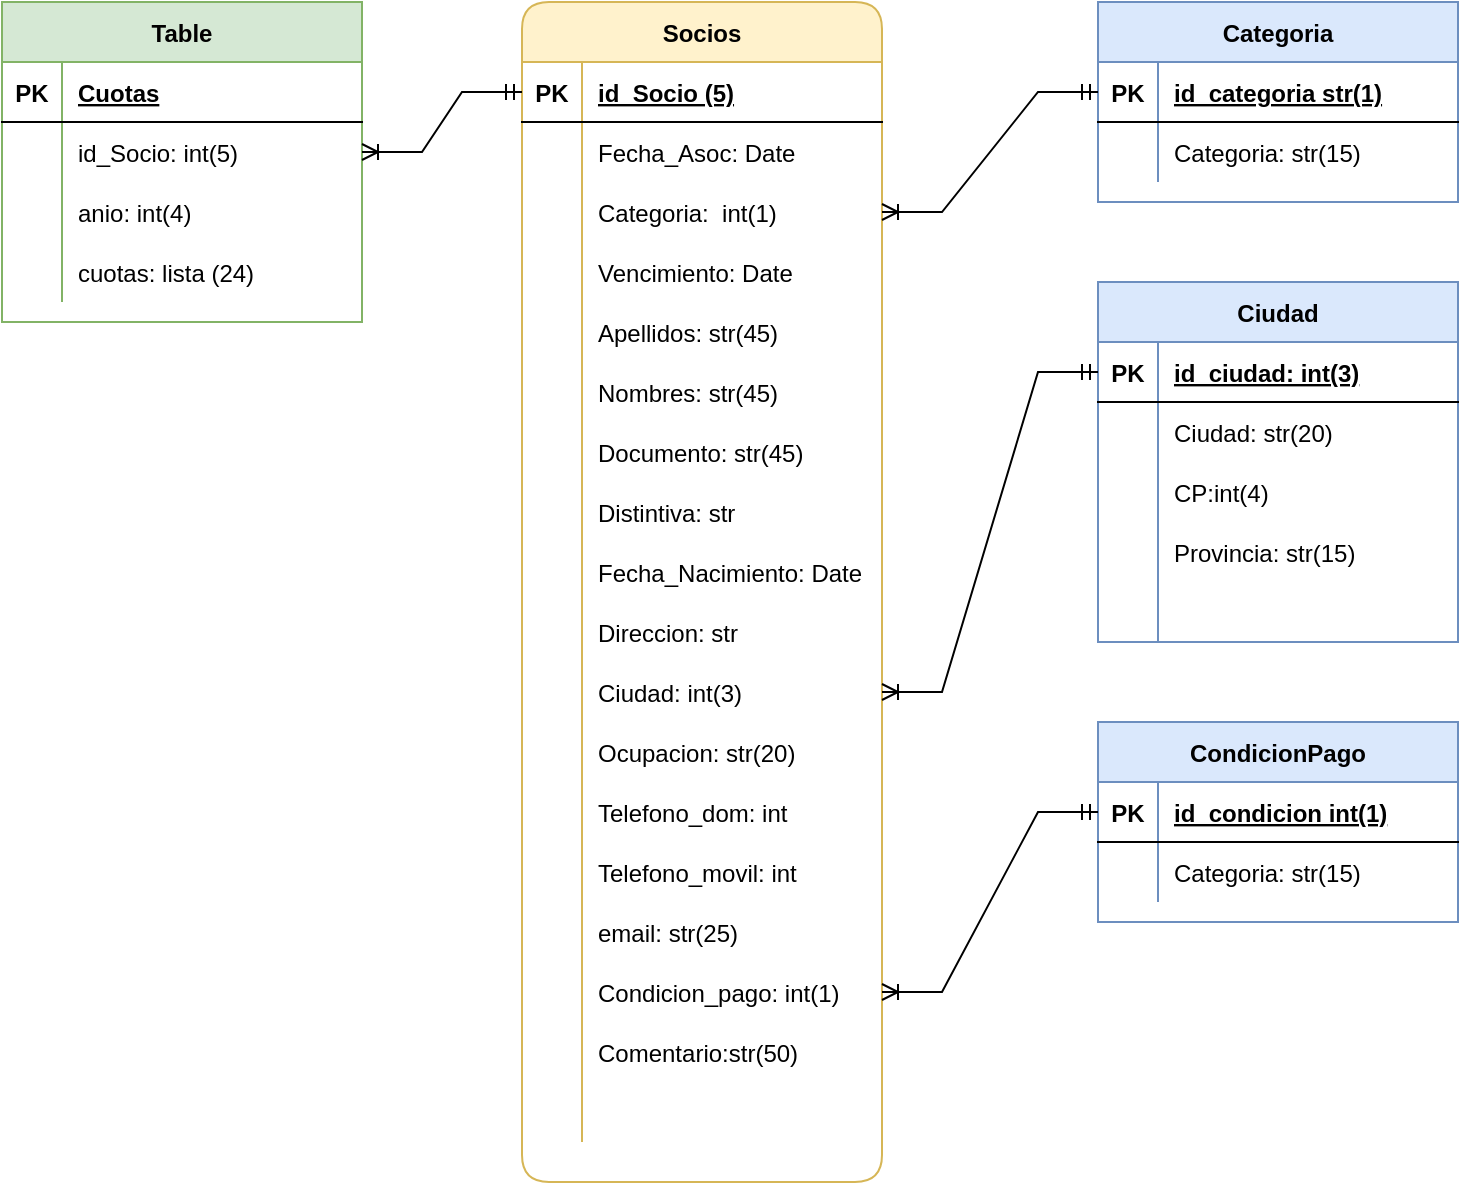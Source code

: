 <mxfile version="20.3.0" type="device"><diagram id="cvFE0juKis3-l1o3P5gB" name="Página-1"><mxGraphModel dx="1038" dy="649" grid="1" gridSize="10" guides="1" tooltips="1" connect="1" arrows="1" fold="1" page="1" pageScale="1" pageWidth="827" pageHeight="1169" math="0" shadow="0"><root><mxCell id="0"/><mxCell id="1" parent="0"/><mxCell id="2zHeT4DgVxXhQzDs1kd--3" value="Socios" style="shape=table;startSize=30;container=1;collapsible=1;childLayout=tableLayout;fixedRows=1;rowLines=0;fontStyle=1;align=center;resizeLast=1;fillColor=#fff2cc;strokeColor=#d6b656;rounded=1;" parent="1" vertex="1"><mxGeometry x="310" y="120" width="180" height="590" as="geometry"/></mxCell><mxCell id="2zHeT4DgVxXhQzDs1kd--4" value="" style="shape=tableRow;horizontal=0;startSize=0;swimlaneHead=0;swimlaneBody=0;fillColor=none;collapsible=0;dropTarget=0;points=[[0,0.5],[1,0.5]];portConstraint=eastwest;top=0;left=0;right=0;bottom=1;" parent="2zHeT4DgVxXhQzDs1kd--3" vertex="1"><mxGeometry y="30" width="180" height="30" as="geometry"/></mxCell><mxCell id="2zHeT4DgVxXhQzDs1kd--5" value="PK" style="shape=partialRectangle;connectable=0;fillColor=none;top=0;left=0;bottom=0;right=0;fontStyle=1;overflow=hidden;" parent="2zHeT4DgVxXhQzDs1kd--4" vertex="1"><mxGeometry width="30" height="30" as="geometry"><mxRectangle width="30" height="30" as="alternateBounds"/></mxGeometry></mxCell><mxCell id="2zHeT4DgVxXhQzDs1kd--6" value="id_Socio (5)" style="shape=partialRectangle;connectable=0;fillColor=none;top=0;left=0;bottom=0;right=0;align=left;spacingLeft=6;fontStyle=5;overflow=hidden;" parent="2zHeT4DgVxXhQzDs1kd--4" vertex="1"><mxGeometry x="30" width="150" height="30" as="geometry"><mxRectangle width="150" height="30" as="alternateBounds"/></mxGeometry></mxCell><mxCell id="2zHeT4DgVxXhQzDs1kd--7" value="" style="shape=tableRow;horizontal=0;startSize=0;swimlaneHead=0;swimlaneBody=0;fillColor=none;collapsible=0;dropTarget=0;points=[[0,0.5],[1,0.5]];portConstraint=eastwest;top=0;left=0;right=0;bottom=0;" parent="2zHeT4DgVxXhQzDs1kd--3" vertex="1"><mxGeometry y="60" width="180" height="30" as="geometry"/></mxCell><mxCell id="2zHeT4DgVxXhQzDs1kd--8" value="" style="shape=partialRectangle;connectable=0;fillColor=none;top=0;left=0;bottom=0;right=0;editable=1;overflow=hidden;" parent="2zHeT4DgVxXhQzDs1kd--7" vertex="1"><mxGeometry width="30" height="30" as="geometry"><mxRectangle width="30" height="30" as="alternateBounds"/></mxGeometry></mxCell><mxCell id="2zHeT4DgVxXhQzDs1kd--9" value="Fecha_Asoc: Date" style="shape=partialRectangle;connectable=0;fillColor=none;top=0;left=0;bottom=0;right=0;align=left;spacingLeft=6;overflow=hidden;" parent="2zHeT4DgVxXhQzDs1kd--7" vertex="1"><mxGeometry x="30" width="150" height="30" as="geometry"><mxRectangle width="150" height="30" as="alternateBounds"/></mxGeometry></mxCell><mxCell id="2zHeT4DgVxXhQzDs1kd--10" value="" style="shape=tableRow;horizontal=0;startSize=0;swimlaneHead=0;swimlaneBody=0;fillColor=none;collapsible=0;dropTarget=0;points=[[0,0.5],[1,0.5]];portConstraint=eastwest;top=0;left=0;right=0;bottom=0;" parent="2zHeT4DgVxXhQzDs1kd--3" vertex="1"><mxGeometry y="90" width="180" height="30" as="geometry"/></mxCell><mxCell id="2zHeT4DgVxXhQzDs1kd--11" value="" style="shape=partialRectangle;connectable=0;fillColor=none;top=0;left=0;bottom=0;right=0;editable=1;overflow=hidden;" parent="2zHeT4DgVxXhQzDs1kd--10" vertex="1"><mxGeometry width="30" height="30" as="geometry"><mxRectangle width="30" height="30" as="alternateBounds"/></mxGeometry></mxCell><mxCell id="2zHeT4DgVxXhQzDs1kd--12" value="Categoria:  int(1)" style="shape=partialRectangle;connectable=0;fillColor=none;top=0;left=0;bottom=0;right=0;align=left;spacingLeft=6;overflow=hidden;" parent="2zHeT4DgVxXhQzDs1kd--10" vertex="1"><mxGeometry x="30" width="150" height="30" as="geometry"><mxRectangle width="150" height="30" as="alternateBounds"/></mxGeometry></mxCell><mxCell id="2zHeT4DgVxXhQzDs1kd--13" value="" style="shape=tableRow;horizontal=0;startSize=0;swimlaneHead=0;swimlaneBody=0;fillColor=none;collapsible=0;dropTarget=0;points=[[0,0.5],[1,0.5]];portConstraint=eastwest;top=0;left=0;right=0;bottom=0;" parent="2zHeT4DgVxXhQzDs1kd--3" vertex="1"><mxGeometry y="120" width="180" height="30" as="geometry"/></mxCell><mxCell id="2zHeT4DgVxXhQzDs1kd--14" value="" style="shape=partialRectangle;connectable=0;fillColor=none;top=0;left=0;bottom=0;right=0;editable=1;overflow=hidden;" parent="2zHeT4DgVxXhQzDs1kd--13" vertex="1"><mxGeometry width="30" height="30" as="geometry"><mxRectangle width="30" height="30" as="alternateBounds"/></mxGeometry></mxCell><mxCell id="2zHeT4DgVxXhQzDs1kd--15" value="Vencimiento: Date" style="shape=partialRectangle;connectable=0;fillColor=none;top=0;left=0;bottom=0;right=0;align=left;spacingLeft=6;overflow=hidden;" parent="2zHeT4DgVxXhQzDs1kd--13" vertex="1"><mxGeometry x="30" width="150" height="30" as="geometry"><mxRectangle width="150" height="30" as="alternateBounds"/></mxGeometry></mxCell><mxCell id="2zHeT4DgVxXhQzDs1kd--16" style="shape=tableRow;horizontal=0;startSize=0;swimlaneHead=0;swimlaneBody=0;fillColor=none;collapsible=0;dropTarget=0;points=[[0,0.5],[1,0.5]];portConstraint=eastwest;top=0;left=0;right=0;bottom=0;" parent="2zHeT4DgVxXhQzDs1kd--3" vertex="1"><mxGeometry y="150" width="180" height="30" as="geometry"/></mxCell><mxCell id="2zHeT4DgVxXhQzDs1kd--17" style="shape=partialRectangle;connectable=0;fillColor=none;top=0;left=0;bottom=0;right=0;editable=1;overflow=hidden;" parent="2zHeT4DgVxXhQzDs1kd--16" vertex="1"><mxGeometry width="30" height="30" as="geometry"><mxRectangle width="30" height="30" as="alternateBounds"/></mxGeometry></mxCell><mxCell id="2zHeT4DgVxXhQzDs1kd--18" value="Apellidos: str(45)" style="shape=partialRectangle;connectable=0;fillColor=none;top=0;left=0;bottom=0;right=0;align=left;spacingLeft=6;overflow=hidden;" parent="2zHeT4DgVxXhQzDs1kd--16" vertex="1"><mxGeometry x="30" width="150" height="30" as="geometry"><mxRectangle width="150" height="30" as="alternateBounds"/></mxGeometry></mxCell><mxCell id="2zHeT4DgVxXhQzDs1kd--19" style="shape=tableRow;horizontal=0;startSize=0;swimlaneHead=0;swimlaneBody=0;fillColor=none;collapsible=0;dropTarget=0;points=[[0,0.5],[1,0.5]];portConstraint=eastwest;top=0;left=0;right=0;bottom=0;" parent="2zHeT4DgVxXhQzDs1kd--3" vertex="1"><mxGeometry y="180" width="180" height="30" as="geometry"/></mxCell><mxCell id="2zHeT4DgVxXhQzDs1kd--20" style="shape=partialRectangle;connectable=0;fillColor=none;top=0;left=0;bottom=0;right=0;editable=1;overflow=hidden;" parent="2zHeT4DgVxXhQzDs1kd--19" vertex="1"><mxGeometry width="30" height="30" as="geometry"><mxRectangle width="30" height="30" as="alternateBounds"/></mxGeometry></mxCell><mxCell id="2zHeT4DgVxXhQzDs1kd--21" value="Nombres: str(45)" style="shape=partialRectangle;connectable=0;fillColor=none;top=0;left=0;bottom=0;right=0;align=left;spacingLeft=6;overflow=hidden;" parent="2zHeT4DgVxXhQzDs1kd--19" vertex="1"><mxGeometry x="30" width="150" height="30" as="geometry"><mxRectangle width="150" height="30" as="alternateBounds"/></mxGeometry></mxCell><mxCell id="2zHeT4DgVxXhQzDs1kd--22" style="shape=tableRow;horizontal=0;startSize=0;swimlaneHead=0;swimlaneBody=0;fillColor=none;collapsible=0;dropTarget=0;points=[[0,0.5],[1,0.5]];portConstraint=eastwest;top=0;left=0;right=0;bottom=0;" parent="2zHeT4DgVxXhQzDs1kd--3" vertex="1"><mxGeometry y="210" width="180" height="30" as="geometry"/></mxCell><mxCell id="2zHeT4DgVxXhQzDs1kd--23" style="shape=partialRectangle;connectable=0;fillColor=none;top=0;left=0;bottom=0;right=0;editable=1;overflow=hidden;" parent="2zHeT4DgVxXhQzDs1kd--22" vertex="1"><mxGeometry width="30" height="30" as="geometry"><mxRectangle width="30" height="30" as="alternateBounds"/></mxGeometry></mxCell><mxCell id="2zHeT4DgVxXhQzDs1kd--24" value="Documento: str(45)" style="shape=partialRectangle;connectable=0;fillColor=none;top=0;left=0;bottom=0;right=0;align=left;spacingLeft=6;overflow=hidden;" parent="2zHeT4DgVxXhQzDs1kd--22" vertex="1"><mxGeometry x="30" width="150" height="30" as="geometry"><mxRectangle width="150" height="30" as="alternateBounds"/></mxGeometry></mxCell><mxCell id="2zHeT4DgVxXhQzDs1kd--25" style="shape=tableRow;horizontal=0;startSize=0;swimlaneHead=0;swimlaneBody=0;fillColor=none;collapsible=0;dropTarget=0;points=[[0,0.5],[1,0.5]];portConstraint=eastwest;top=0;left=0;right=0;bottom=0;" parent="2zHeT4DgVxXhQzDs1kd--3" vertex="1"><mxGeometry y="240" width="180" height="30" as="geometry"/></mxCell><mxCell id="2zHeT4DgVxXhQzDs1kd--26" style="shape=partialRectangle;connectable=0;fillColor=none;top=0;left=0;bottom=0;right=0;editable=1;overflow=hidden;" parent="2zHeT4DgVxXhQzDs1kd--25" vertex="1"><mxGeometry width="30" height="30" as="geometry"><mxRectangle width="30" height="30" as="alternateBounds"/></mxGeometry></mxCell><mxCell id="2zHeT4DgVxXhQzDs1kd--27" value="Distintiva: str" style="shape=partialRectangle;connectable=0;fillColor=none;top=0;left=0;bottom=0;right=0;align=left;spacingLeft=6;overflow=hidden;" parent="2zHeT4DgVxXhQzDs1kd--25" vertex="1"><mxGeometry x="30" width="150" height="30" as="geometry"><mxRectangle width="150" height="30" as="alternateBounds"/></mxGeometry></mxCell><mxCell id="2zHeT4DgVxXhQzDs1kd--28" style="shape=tableRow;horizontal=0;startSize=0;swimlaneHead=0;swimlaneBody=0;fillColor=none;collapsible=0;dropTarget=0;points=[[0,0.5],[1,0.5]];portConstraint=eastwest;top=0;left=0;right=0;bottom=0;" parent="2zHeT4DgVxXhQzDs1kd--3" vertex="1"><mxGeometry y="270" width="180" height="30" as="geometry"/></mxCell><mxCell id="2zHeT4DgVxXhQzDs1kd--29" style="shape=partialRectangle;connectable=0;fillColor=none;top=0;left=0;bottom=0;right=0;editable=1;overflow=hidden;" parent="2zHeT4DgVxXhQzDs1kd--28" vertex="1"><mxGeometry width="30" height="30" as="geometry"><mxRectangle width="30" height="30" as="alternateBounds"/></mxGeometry></mxCell><mxCell id="2zHeT4DgVxXhQzDs1kd--30" value="Fecha_Nacimiento: Date" style="shape=partialRectangle;connectable=0;fillColor=none;top=0;left=0;bottom=0;right=0;align=left;spacingLeft=6;overflow=hidden;" parent="2zHeT4DgVxXhQzDs1kd--28" vertex="1"><mxGeometry x="30" width="150" height="30" as="geometry"><mxRectangle width="150" height="30" as="alternateBounds"/></mxGeometry></mxCell><mxCell id="2zHeT4DgVxXhQzDs1kd--52" style="shape=tableRow;horizontal=0;startSize=0;swimlaneHead=0;swimlaneBody=0;fillColor=none;collapsible=0;dropTarget=0;points=[[0,0.5],[1,0.5]];portConstraint=eastwest;top=0;left=0;right=0;bottom=0;" parent="2zHeT4DgVxXhQzDs1kd--3" vertex="1"><mxGeometry y="300" width="180" height="30" as="geometry"/></mxCell><mxCell id="2zHeT4DgVxXhQzDs1kd--53" style="shape=partialRectangle;connectable=0;fillColor=none;top=0;left=0;bottom=0;right=0;editable=1;overflow=hidden;" parent="2zHeT4DgVxXhQzDs1kd--52" vertex="1"><mxGeometry width="30" height="30" as="geometry"><mxRectangle width="30" height="30" as="alternateBounds"/></mxGeometry></mxCell><mxCell id="2zHeT4DgVxXhQzDs1kd--54" value="Direccion: str" style="shape=partialRectangle;connectable=0;fillColor=none;top=0;left=0;bottom=0;right=0;align=left;spacingLeft=6;overflow=hidden;" parent="2zHeT4DgVxXhQzDs1kd--52" vertex="1"><mxGeometry x="30" width="150" height="30" as="geometry"><mxRectangle width="150" height="30" as="alternateBounds"/></mxGeometry></mxCell><mxCell id="2zHeT4DgVxXhQzDs1kd--49" style="shape=tableRow;horizontal=0;startSize=0;swimlaneHead=0;swimlaneBody=0;fillColor=none;collapsible=0;dropTarget=0;points=[[0,0.5],[1,0.5]];portConstraint=eastwest;top=0;left=0;right=0;bottom=0;" parent="2zHeT4DgVxXhQzDs1kd--3" vertex="1"><mxGeometry y="330" width="180" height="30" as="geometry"/></mxCell><mxCell id="2zHeT4DgVxXhQzDs1kd--50" style="shape=partialRectangle;connectable=0;fillColor=none;top=0;left=0;bottom=0;right=0;editable=1;overflow=hidden;" parent="2zHeT4DgVxXhQzDs1kd--49" vertex="1"><mxGeometry width="30" height="30" as="geometry"><mxRectangle width="30" height="30" as="alternateBounds"/></mxGeometry></mxCell><mxCell id="2zHeT4DgVxXhQzDs1kd--51" value="Ciudad: int(3)" style="shape=partialRectangle;connectable=0;fillColor=none;top=0;left=0;bottom=0;right=0;align=left;spacingLeft=6;overflow=hidden;" parent="2zHeT4DgVxXhQzDs1kd--49" vertex="1"><mxGeometry x="30" width="150" height="30" as="geometry"><mxRectangle width="150" height="30" as="alternateBounds"/></mxGeometry></mxCell><mxCell id="2zHeT4DgVxXhQzDs1kd--40" style="shape=tableRow;horizontal=0;startSize=0;swimlaneHead=0;swimlaneBody=0;fillColor=none;collapsible=0;dropTarget=0;points=[[0,0.5],[1,0.5]];portConstraint=eastwest;top=0;left=0;right=0;bottom=0;" parent="2zHeT4DgVxXhQzDs1kd--3" vertex="1"><mxGeometry y="360" width="180" height="30" as="geometry"/></mxCell><mxCell id="2zHeT4DgVxXhQzDs1kd--41" style="shape=partialRectangle;connectable=0;fillColor=none;top=0;left=0;bottom=0;right=0;editable=1;overflow=hidden;" parent="2zHeT4DgVxXhQzDs1kd--40" vertex="1"><mxGeometry width="30" height="30" as="geometry"><mxRectangle width="30" height="30" as="alternateBounds"/></mxGeometry></mxCell><mxCell id="2zHeT4DgVxXhQzDs1kd--42" value="Ocupacion: str(20)" style="shape=partialRectangle;connectable=0;fillColor=none;top=0;left=0;bottom=0;right=0;align=left;spacingLeft=6;overflow=hidden;" parent="2zHeT4DgVxXhQzDs1kd--40" vertex="1"><mxGeometry x="30" width="150" height="30" as="geometry"><mxRectangle width="150" height="30" as="alternateBounds"/></mxGeometry></mxCell><mxCell id="2zHeT4DgVxXhQzDs1kd--37" style="shape=tableRow;horizontal=0;startSize=0;swimlaneHead=0;swimlaneBody=0;fillColor=none;collapsible=0;dropTarget=0;points=[[0,0.5],[1,0.5]];portConstraint=eastwest;top=0;left=0;right=0;bottom=0;" parent="2zHeT4DgVxXhQzDs1kd--3" vertex="1"><mxGeometry y="390" width="180" height="30" as="geometry"/></mxCell><mxCell id="2zHeT4DgVxXhQzDs1kd--38" style="shape=partialRectangle;connectable=0;fillColor=none;top=0;left=0;bottom=0;right=0;editable=1;overflow=hidden;" parent="2zHeT4DgVxXhQzDs1kd--37" vertex="1"><mxGeometry width="30" height="30" as="geometry"><mxRectangle width="30" height="30" as="alternateBounds"/></mxGeometry></mxCell><mxCell id="2zHeT4DgVxXhQzDs1kd--39" value="Telefono_dom: int" style="shape=partialRectangle;connectable=0;fillColor=none;top=0;left=0;bottom=0;right=0;align=left;spacingLeft=6;overflow=hidden;" parent="2zHeT4DgVxXhQzDs1kd--37" vertex="1"><mxGeometry x="30" width="150" height="30" as="geometry"><mxRectangle width="150" height="30" as="alternateBounds"/></mxGeometry></mxCell><mxCell id="2zHeT4DgVxXhQzDs1kd--55" style="shape=tableRow;horizontal=0;startSize=0;swimlaneHead=0;swimlaneBody=0;fillColor=none;collapsible=0;dropTarget=0;points=[[0,0.5],[1,0.5]];portConstraint=eastwest;top=0;left=0;right=0;bottom=0;" parent="2zHeT4DgVxXhQzDs1kd--3" vertex="1"><mxGeometry y="420" width="180" height="30" as="geometry"/></mxCell><mxCell id="2zHeT4DgVxXhQzDs1kd--56" style="shape=partialRectangle;connectable=0;fillColor=none;top=0;left=0;bottom=0;right=0;editable=1;overflow=hidden;" parent="2zHeT4DgVxXhQzDs1kd--55" vertex="1"><mxGeometry width="30" height="30" as="geometry"><mxRectangle width="30" height="30" as="alternateBounds"/></mxGeometry></mxCell><mxCell id="2zHeT4DgVxXhQzDs1kd--57" value="Telefono_movil: int" style="shape=partialRectangle;connectable=0;fillColor=none;top=0;left=0;bottom=0;right=0;align=left;spacingLeft=6;overflow=hidden;" parent="2zHeT4DgVxXhQzDs1kd--55" vertex="1"><mxGeometry x="30" width="150" height="30" as="geometry"><mxRectangle width="150" height="30" as="alternateBounds"/></mxGeometry></mxCell><mxCell id="2zHeT4DgVxXhQzDs1kd--58" style="shape=tableRow;horizontal=0;startSize=0;swimlaneHead=0;swimlaneBody=0;fillColor=none;collapsible=0;dropTarget=0;points=[[0,0.5],[1,0.5]];portConstraint=eastwest;top=0;left=0;right=0;bottom=0;" parent="2zHeT4DgVxXhQzDs1kd--3" vertex="1"><mxGeometry y="450" width="180" height="30" as="geometry"/></mxCell><mxCell id="2zHeT4DgVxXhQzDs1kd--59" style="shape=partialRectangle;connectable=0;fillColor=none;top=0;left=0;bottom=0;right=0;editable=1;overflow=hidden;" parent="2zHeT4DgVxXhQzDs1kd--58" vertex="1"><mxGeometry width="30" height="30" as="geometry"><mxRectangle width="30" height="30" as="alternateBounds"/></mxGeometry></mxCell><mxCell id="2zHeT4DgVxXhQzDs1kd--60" value="email: str(25)" style="shape=partialRectangle;connectable=0;fillColor=none;top=0;left=0;bottom=0;right=0;align=left;spacingLeft=6;overflow=hidden;" parent="2zHeT4DgVxXhQzDs1kd--58" vertex="1"><mxGeometry x="30" width="150" height="30" as="geometry"><mxRectangle width="150" height="30" as="alternateBounds"/></mxGeometry></mxCell><mxCell id="2zHeT4DgVxXhQzDs1kd--61" style="shape=tableRow;horizontal=0;startSize=0;swimlaneHead=0;swimlaneBody=0;fillColor=none;collapsible=0;dropTarget=0;points=[[0,0.5],[1,0.5]];portConstraint=eastwest;top=0;left=0;right=0;bottom=0;" parent="2zHeT4DgVxXhQzDs1kd--3" vertex="1"><mxGeometry y="480" width="180" height="30" as="geometry"/></mxCell><mxCell id="2zHeT4DgVxXhQzDs1kd--62" style="shape=partialRectangle;connectable=0;fillColor=none;top=0;left=0;bottom=0;right=0;editable=1;overflow=hidden;" parent="2zHeT4DgVxXhQzDs1kd--61" vertex="1"><mxGeometry width="30" height="30" as="geometry"><mxRectangle width="30" height="30" as="alternateBounds"/></mxGeometry></mxCell><mxCell id="2zHeT4DgVxXhQzDs1kd--63" value="Condicion_pago: int(1)" style="shape=partialRectangle;connectable=0;fillColor=none;top=0;left=0;bottom=0;right=0;align=left;spacingLeft=6;overflow=hidden;" parent="2zHeT4DgVxXhQzDs1kd--61" vertex="1"><mxGeometry x="30" width="150" height="30" as="geometry"><mxRectangle width="150" height="30" as="alternateBounds"/></mxGeometry></mxCell><mxCell id="2zHeT4DgVxXhQzDs1kd--64" style="shape=tableRow;horizontal=0;startSize=0;swimlaneHead=0;swimlaneBody=0;fillColor=none;collapsible=0;dropTarget=0;points=[[0,0.5],[1,0.5]];portConstraint=eastwest;top=0;left=0;right=0;bottom=0;" parent="2zHeT4DgVxXhQzDs1kd--3" vertex="1"><mxGeometry y="510" width="180" height="30" as="geometry"/></mxCell><mxCell id="2zHeT4DgVxXhQzDs1kd--65" style="shape=partialRectangle;connectable=0;fillColor=none;top=0;left=0;bottom=0;right=0;editable=1;overflow=hidden;" parent="2zHeT4DgVxXhQzDs1kd--64" vertex="1"><mxGeometry width="30" height="30" as="geometry"><mxRectangle width="30" height="30" as="alternateBounds"/></mxGeometry></mxCell><mxCell id="2zHeT4DgVxXhQzDs1kd--66" value="Comentario:str(50)" style="shape=partialRectangle;connectable=0;fillColor=none;top=0;left=0;bottom=0;right=0;align=left;spacingLeft=6;overflow=hidden;" parent="2zHeT4DgVxXhQzDs1kd--64" vertex="1"><mxGeometry x="30" width="150" height="30" as="geometry"><mxRectangle width="150" height="30" as="alternateBounds"/></mxGeometry></mxCell><mxCell id="2zHeT4DgVxXhQzDs1kd--67" style="shape=tableRow;horizontal=0;startSize=0;swimlaneHead=0;swimlaneBody=0;fillColor=none;collapsible=0;dropTarget=0;points=[[0,0.5],[1,0.5]];portConstraint=eastwest;top=0;left=0;right=0;bottom=0;" parent="2zHeT4DgVxXhQzDs1kd--3" vertex="1"><mxGeometry y="540" width="180" height="30" as="geometry"/></mxCell><mxCell id="2zHeT4DgVxXhQzDs1kd--68" style="shape=partialRectangle;connectable=0;fillColor=none;top=0;left=0;bottom=0;right=0;editable=1;overflow=hidden;" parent="2zHeT4DgVxXhQzDs1kd--67" vertex="1"><mxGeometry width="30" height="30" as="geometry"><mxRectangle width="30" height="30" as="alternateBounds"/></mxGeometry></mxCell><mxCell id="2zHeT4DgVxXhQzDs1kd--69" style="shape=partialRectangle;connectable=0;fillColor=none;top=0;left=0;bottom=0;right=0;align=left;spacingLeft=6;overflow=hidden;" parent="2zHeT4DgVxXhQzDs1kd--67" vertex="1"><mxGeometry x="30" width="150" height="30" as="geometry"><mxRectangle width="150" height="30" as="alternateBounds"/></mxGeometry></mxCell><mxCell id="2zHeT4DgVxXhQzDs1kd--70" value="Categoria" style="shape=table;startSize=30;container=1;collapsible=1;childLayout=tableLayout;fixedRows=1;rowLines=0;fontStyle=1;align=center;resizeLast=1;fillColor=#dae8fc;strokeColor=#6c8ebf;" parent="1" vertex="1"><mxGeometry x="598" y="120" width="180" height="100" as="geometry"/></mxCell><mxCell id="2zHeT4DgVxXhQzDs1kd--71" value="" style="shape=tableRow;horizontal=0;startSize=0;swimlaneHead=0;swimlaneBody=0;fillColor=none;collapsible=0;dropTarget=0;points=[[0,0.5],[1,0.5]];portConstraint=eastwest;top=0;left=0;right=0;bottom=1;" parent="2zHeT4DgVxXhQzDs1kd--70" vertex="1"><mxGeometry y="30" width="180" height="30" as="geometry"/></mxCell><mxCell id="2zHeT4DgVxXhQzDs1kd--72" value="PK" style="shape=partialRectangle;connectable=0;fillColor=none;top=0;left=0;bottom=0;right=0;fontStyle=1;overflow=hidden;" parent="2zHeT4DgVxXhQzDs1kd--71" vertex="1"><mxGeometry width="30" height="30" as="geometry"><mxRectangle width="30" height="30" as="alternateBounds"/></mxGeometry></mxCell><mxCell id="2zHeT4DgVxXhQzDs1kd--73" value="id_categoria str(1)" style="shape=partialRectangle;connectable=0;fillColor=none;top=0;left=0;bottom=0;right=0;align=left;spacingLeft=6;fontStyle=5;overflow=hidden;" parent="2zHeT4DgVxXhQzDs1kd--71" vertex="1"><mxGeometry x="30" width="150" height="30" as="geometry"><mxRectangle width="150" height="30" as="alternateBounds"/></mxGeometry></mxCell><mxCell id="2zHeT4DgVxXhQzDs1kd--74" value="" style="shape=tableRow;horizontal=0;startSize=0;swimlaneHead=0;swimlaneBody=0;fillColor=none;collapsible=0;dropTarget=0;points=[[0,0.5],[1,0.5]];portConstraint=eastwest;top=0;left=0;right=0;bottom=0;" parent="2zHeT4DgVxXhQzDs1kd--70" vertex="1"><mxGeometry y="60" width="180" height="30" as="geometry"/></mxCell><mxCell id="2zHeT4DgVxXhQzDs1kd--75" value="" style="shape=partialRectangle;connectable=0;fillColor=none;top=0;left=0;bottom=0;right=0;editable=1;overflow=hidden;" parent="2zHeT4DgVxXhQzDs1kd--74" vertex="1"><mxGeometry width="30" height="30" as="geometry"><mxRectangle width="30" height="30" as="alternateBounds"/></mxGeometry></mxCell><mxCell id="2zHeT4DgVxXhQzDs1kd--76" value="Categoria: str(15)" style="shape=partialRectangle;connectable=0;fillColor=none;top=0;left=0;bottom=0;right=0;align=left;spacingLeft=6;overflow=hidden;" parent="2zHeT4DgVxXhQzDs1kd--74" vertex="1"><mxGeometry x="30" width="150" height="30" as="geometry"><mxRectangle width="150" height="30" as="alternateBounds"/></mxGeometry></mxCell><mxCell id="2zHeT4DgVxXhQzDs1kd--83" value="CondicionPago" style="shape=table;startSize=30;container=1;collapsible=1;childLayout=tableLayout;fixedRows=1;rowLines=0;fontStyle=1;align=center;resizeLast=1;fillColor=#dae8fc;strokeColor=#6c8ebf;" parent="1" vertex="1"><mxGeometry x="598" y="480" width="180" height="100" as="geometry"/></mxCell><mxCell id="2zHeT4DgVxXhQzDs1kd--84" value="" style="shape=tableRow;horizontal=0;startSize=0;swimlaneHead=0;swimlaneBody=0;fillColor=none;collapsible=0;dropTarget=0;points=[[0,0.5],[1,0.5]];portConstraint=eastwest;top=0;left=0;right=0;bottom=1;" parent="2zHeT4DgVxXhQzDs1kd--83" vertex="1"><mxGeometry y="30" width="180" height="30" as="geometry"/></mxCell><mxCell id="2zHeT4DgVxXhQzDs1kd--85" value="PK" style="shape=partialRectangle;connectable=0;fillColor=none;top=0;left=0;bottom=0;right=0;fontStyle=1;overflow=hidden;" parent="2zHeT4DgVxXhQzDs1kd--84" vertex="1"><mxGeometry width="30" height="30" as="geometry"><mxRectangle width="30" height="30" as="alternateBounds"/></mxGeometry></mxCell><mxCell id="2zHeT4DgVxXhQzDs1kd--86" value="id_condicion int(1)" style="shape=partialRectangle;connectable=0;fillColor=none;top=0;left=0;bottom=0;right=0;align=left;spacingLeft=6;fontStyle=5;overflow=hidden;" parent="2zHeT4DgVxXhQzDs1kd--84" vertex="1"><mxGeometry x="30" width="150" height="30" as="geometry"><mxRectangle width="150" height="30" as="alternateBounds"/></mxGeometry></mxCell><mxCell id="2zHeT4DgVxXhQzDs1kd--87" value="" style="shape=tableRow;horizontal=0;startSize=0;swimlaneHead=0;swimlaneBody=0;fillColor=none;collapsible=0;dropTarget=0;points=[[0,0.5],[1,0.5]];portConstraint=eastwest;top=0;left=0;right=0;bottom=0;" parent="2zHeT4DgVxXhQzDs1kd--83" vertex="1"><mxGeometry y="60" width="180" height="30" as="geometry"/></mxCell><mxCell id="2zHeT4DgVxXhQzDs1kd--88" value="" style="shape=partialRectangle;connectable=0;fillColor=none;top=0;left=0;bottom=0;right=0;editable=1;overflow=hidden;" parent="2zHeT4DgVxXhQzDs1kd--87" vertex="1"><mxGeometry width="30" height="30" as="geometry"><mxRectangle width="30" height="30" as="alternateBounds"/></mxGeometry></mxCell><mxCell id="2zHeT4DgVxXhQzDs1kd--89" value="Categoria: str(15)" style="shape=partialRectangle;connectable=0;fillColor=none;top=0;left=0;bottom=0;right=0;align=left;spacingLeft=6;overflow=hidden;" parent="2zHeT4DgVxXhQzDs1kd--87" vertex="1"><mxGeometry x="30" width="150" height="30" as="geometry"><mxRectangle width="150" height="30" as="alternateBounds"/></mxGeometry></mxCell><mxCell id="2zHeT4DgVxXhQzDs1kd--90" value="Ciudad" style="shape=table;startSize=30;container=1;collapsible=1;childLayout=tableLayout;fixedRows=1;rowLines=0;fontStyle=1;align=center;resizeLast=1;fillColor=#dae8fc;strokeColor=#6c8ebf;" parent="1" vertex="1"><mxGeometry x="598" y="260" width="180" height="180" as="geometry"/></mxCell><mxCell id="2zHeT4DgVxXhQzDs1kd--91" value="" style="shape=tableRow;horizontal=0;startSize=0;swimlaneHead=0;swimlaneBody=0;fillColor=none;collapsible=0;dropTarget=0;points=[[0,0.5],[1,0.5]];portConstraint=eastwest;top=0;left=0;right=0;bottom=1;" parent="2zHeT4DgVxXhQzDs1kd--90" vertex="1"><mxGeometry y="30" width="180" height="30" as="geometry"/></mxCell><mxCell id="2zHeT4DgVxXhQzDs1kd--92" value="PK" style="shape=partialRectangle;connectable=0;fillColor=none;top=0;left=0;bottom=0;right=0;fontStyle=1;overflow=hidden;" parent="2zHeT4DgVxXhQzDs1kd--91" vertex="1"><mxGeometry width="30" height="30" as="geometry"><mxRectangle width="30" height="30" as="alternateBounds"/></mxGeometry></mxCell><mxCell id="2zHeT4DgVxXhQzDs1kd--93" value="id_ciudad: int(3)" style="shape=partialRectangle;connectable=0;fillColor=none;top=0;left=0;bottom=0;right=0;align=left;spacingLeft=6;fontStyle=5;overflow=hidden;" parent="2zHeT4DgVxXhQzDs1kd--91" vertex="1"><mxGeometry x="30" width="150" height="30" as="geometry"><mxRectangle width="150" height="30" as="alternateBounds"/></mxGeometry></mxCell><mxCell id="2zHeT4DgVxXhQzDs1kd--94" value="" style="shape=tableRow;horizontal=0;startSize=0;swimlaneHead=0;swimlaneBody=0;fillColor=none;collapsible=0;dropTarget=0;points=[[0,0.5],[1,0.5]];portConstraint=eastwest;top=0;left=0;right=0;bottom=0;" parent="2zHeT4DgVxXhQzDs1kd--90" vertex="1"><mxGeometry y="60" width="180" height="30" as="geometry"/></mxCell><mxCell id="2zHeT4DgVxXhQzDs1kd--95" value="" style="shape=partialRectangle;connectable=0;fillColor=none;top=0;left=0;bottom=0;right=0;editable=1;overflow=hidden;" parent="2zHeT4DgVxXhQzDs1kd--94" vertex="1"><mxGeometry width="30" height="30" as="geometry"><mxRectangle width="30" height="30" as="alternateBounds"/></mxGeometry></mxCell><mxCell id="2zHeT4DgVxXhQzDs1kd--96" value="Ciudad: str(20)" style="shape=partialRectangle;connectable=0;fillColor=none;top=0;left=0;bottom=0;right=0;align=left;spacingLeft=6;overflow=hidden;" parent="2zHeT4DgVxXhQzDs1kd--94" vertex="1"><mxGeometry x="30" width="150" height="30" as="geometry"><mxRectangle width="150" height="30" as="alternateBounds"/></mxGeometry></mxCell><mxCell id="2zHeT4DgVxXhQzDs1kd--104" style="shape=tableRow;horizontal=0;startSize=0;swimlaneHead=0;swimlaneBody=0;fillColor=none;collapsible=0;dropTarget=0;points=[[0,0.5],[1,0.5]];portConstraint=eastwest;top=0;left=0;right=0;bottom=0;" parent="2zHeT4DgVxXhQzDs1kd--90" vertex="1"><mxGeometry y="90" width="180" height="30" as="geometry"/></mxCell><mxCell id="2zHeT4DgVxXhQzDs1kd--105" style="shape=partialRectangle;connectable=0;fillColor=none;top=0;left=0;bottom=0;right=0;editable=1;overflow=hidden;" parent="2zHeT4DgVxXhQzDs1kd--104" vertex="1"><mxGeometry width="30" height="30" as="geometry"><mxRectangle width="30" height="30" as="alternateBounds"/></mxGeometry></mxCell><mxCell id="2zHeT4DgVxXhQzDs1kd--106" value="CP:int(4)" style="shape=partialRectangle;connectable=0;fillColor=none;top=0;left=0;bottom=0;right=0;align=left;spacingLeft=6;overflow=hidden;" parent="2zHeT4DgVxXhQzDs1kd--104" vertex="1"><mxGeometry x="30" width="150" height="30" as="geometry"><mxRectangle width="150" height="30" as="alternateBounds"/></mxGeometry></mxCell><mxCell id="2zHeT4DgVxXhQzDs1kd--101" style="shape=tableRow;horizontal=0;startSize=0;swimlaneHead=0;swimlaneBody=0;fillColor=none;collapsible=0;dropTarget=0;points=[[0,0.5],[1,0.5]];portConstraint=eastwest;top=0;left=0;right=0;bottom=0;" parent="2zHeT4DgVxXhQzDs1kd--90" vertex="1"><mxGeometry y="120" width="180" height="30" as="geometry"/></mxCell><mxCell id="2zHeT4DgVxXhQzDs1kd--102" style="shape=partialRectangle;connectable=0;fillColor=none;top=0;left=0;bottom=0;right=0;editable=1;overflow=hidden;" parent="2zHeT4DgVxXhQzDs1kd--101" vertex="1"><mxGeometry width="30" height="30" as="geometry"><mxRectangle width="30" height="30" as="alternateBounds"/></mxGeometry></mxCell><mxCell id="2zHeT4DgVxXhQzDs1kd--103" value="Provincia: str(15)" style="shape=partialRectangle;connectable=0;fillColor=none;top=0;left=0;bottom=0;right=0;align=left;spacingLeft=6;overflow=hidden;" parent="2zHeT4DgVxXhQzDs1kd--101" vertex="1"><mxGeometry x="30" width="150" height="30" as="geometry"><mxRectangle width="150" height="30" as="alternateBounds"/></mxGeometry></mxCell><mxCell id="2zHeT4DgVxXhQzDs1kd--98" style="shape=tableRow;horizontal=0;startSize=0;swimlaneHead=0;swimlaneBody=0;fillColor=none;collapsible=0;dropTarget=0;points=[[0,0.5],[1,0.5]];portConstraint=eastwest;top=0;left=0;right=0;bottom=0;" parent="2zHeT4DgVxXhQzDs1kd--90" vertex="1"><mxGeometry y="150" width="180" height="30" as="geometry"/></mxCell><mxCell id="2zHeT4DgVxXhQzDs1kd--99" style="shape=partialRectangle;connectable=0;fillColor=none;top=0;left=0;bottom=0;right=0;editable=1;overflow=hidden;" parent="2zHeT4DgVxXhQzDs1kd--98" vertex="1"><mxGeometry width="30" height="30" as="geometry"><mxRectangle width="30" height="30" as="alternateBounds"/></mxGeometry></mxCell><mxCell id="2zHeT4DgVxXhQzDs1kd--100" style="shape=partialRectangle;connectable=0;fillColor=none;top=0;left=0;bottom=0;right=0;align=left;spacingLeft=6;overflow=hidden;" parent="2zHeT4DgVxXhQzDs1kd--98" vertex="1"><mxGeometry x="30" width="150" height="30" as="geometry"><mxRectangle width="150" height="30" as="alternateBounds"/></mxGeometry></mxCell><mxCell id="2zHeT4DgVxXhQzDs1kd--108" value="" style="edgeStyle=entityRelationEdgeStyle;fontSize=12;html=1;endArrow=ERoneToMany;startArrow=ERmandOne;rounded=0;entryX=1;entryY=0.5;entryDx=0;entryDy=0;exitX=0;exitY=0.5;exitDx=0;exitDy=0;" parent="1" source="2zHeT4DgVxXhQzDs1kd--71" target="2zHeT4DgVxXhQzDs1kd--10" edge="1"><mxGeometry width="100" height="100" relative="1" as="geometry"><mxPoint x="537" y="170" as="sourcePoint"/><mxPoint x="691" y="60" as="targetPoint"/></mxGeometry></mxCell><mxCell id="2zHeT4DgVxXhQzDs1kd--109" value="" style="edgeStyle=entityRelationEdgeStyle;fontSize=12;html=1;endArrow=ERoneToMany;startArrow=ERmandOne;rounded=0;entryX=1;entryY=0.5;entryDx=0;entryDy=0;exitX=0;exitY=0.5;exitDx=0;exitDy=0;" parent="1" source="2zHeT4DgVxXhQzDs1kd--91" target="2zHeT4DgVxXhQzDs1kd--49" edge="1"><mxGeometry width="100" height="100" relative="1" as="geometry"><mxPoint x="527" y="300" as="sourcePoint"/><mxPoint x="497" y="470" as="targetPoint"/></mxGeometry></mxCell><mxCell id="2zHeT4DgVxXhQzDs1kd--110" value="" style="edgeStyle=entityRelationEdgeStyle;fontSize=12;html=1;endArrow=ERoneToMany;startArrow=ERmandOne;rounded=0;entryX=1;entryY=0.5;entryDx=0;entryDy=0;exitX=0;exitY=0.5;exitDx=0;exitDy=0;" parent="1" source="2zHeT4DgVxXhQzDs1kd--84" target="2zHeT4DgVxXhQzDs1kd--61" edge="1"><mxGeometry width="100" height="100" relative="1" as="geometry"><mxPoint x="577" y="730" as="sourcePoint"/><mxPoint x="677" y="630" as="targetPoint"/></mxGeometry></mxCell><mxCell id="2zHeT4DgVxXhQzDs1kd--111" value="Table" style="shape=table;startSize=30;container=1;collapsible=1;childLayout=tableLayout;fixedRows=1;rowLines=0;fontStyle=1;align=center;resizeLast=1;fillColor=#d5e8d4;strokeColor=#82b366;" parent="1" vertex="1"><mxGeometry x="50" y="120" width="180" height="160" as="geometry"/></mxCell><mxCell id="2zHeT4DgVxXhQzDs1kd--112" value="" style="shape=tableRow;horizontal=0;startSize=0;swimlaneHead=0;swimlaneBody=0;fillColor=none;collapsible=0;dropTarget=0;points=[[0,0.5],[1,0.5]];portConstraint=eastwest;top=0;left=0;right=0;bottom=1;" parent="2zHeT4DgVxXhQzDs1kd--111" vertex="1"><mxGeometry y="30" width="180" height="30" as="geometry"/></mxCell><mxCell id="2zHeT4DgVxXhQzDs1kd--113" value="PK" style="shape=partialRectangle;connectable=0;fillColor=none;top=0;left=0;bottom=0;right=0;fontStyle=1;overflow=hidden;" parent="2zHeT4DgVxXhQzDs1kd--112" vertex="1"><mxGeometry width="30" height="30" as="geometry"><mxRectangle width="30" height="30" as="alternateBounds"/></mxGeometry></mxCell><mxCell id="2zHeT4DgVxXhQzDs1kd--114" value="Cuotas" style="shape=partialRectangle;connectable=0;fillColor=none;top=0;left=0;bottom=0;right=0;align=left;spacingLeft=6;fontStyle=5;overflow=hidden;" parent="2zHeT4DgVxXhQzDs1kd--112" vertex="1"><mxGeometry x="30" width="150" height="30" as="geometry"><mxRectangle width="150" height="30" as="alternateBounds"/></mxGeometry></mxCell><mxCell id="2zHeT4DgVxXhQzDs1kd--115" value="" style="shape=tableRow;horizontal=0;startSize=0;swimlaneHead=0;swimlaneBody=0;fillColor=none;collapsible=0;dropTarget=0;points=[[0,0.5],[1,0.5]];portConstraint=eastwest;top=0;left=0;right=0;bottom=0;" parent="2zHeT4DgVxXhQzDs1kd--111" vertex="1"><mxGeometry y="60" width="180" height="30" as="geometry"/></mxCell><mxCell id="2zHeT4DgVxXhQzDs1kd--116" value="" style="shape=partialRectangle;connectable=0;fillColor=none;top=0;left=0;bottom=0;right=0;editable=1;overflow=hidden;" parent="2zHeT4DgVxXhQzDs1kd--115" vertex="1"><mxGeometry width="30" height="30" as="geometry"><mxRectangle width="30" height="30" as="alternateBounds"/></mxGeometry></mxCell><mxCell id="2zHeT4DgVxXhQzDs1kd--117" value="id_Socio: int(5)" style="shape=partialRectangle;connectable=0;fillColor=none;top=0;left=0;bottom=0;right=0;align=left;spacingLeft=6;overflow=hidden;" parent="2zHeT4DgVxXhQzDs1kd--115" vertex="1"><mxGeometry x="30" width="150" height="30" as="geometry"><mxRectangle width="150" height="30" as="alternateBounds"/></mxGeometry></mxCell><mxCell id="2zHeT4DgVxXhQzDs1kd--118" value="" style="shape=tableRow;horizontal=0;startSize=0;swimlaneHead=0;swimlaneBody=0;fillColor=none;collapsible=0;dropTarget=0;points=[[0,0.5],[1,0.5]];portConstraint=eastwest;top=0;left=0;right=0;bottom=0;" parent="2zHeT4DgVxXhQzDs1kd--111" vertex="1"><mxGeometry y="90" width="180" height="30" as="geometry"/></mxCell><mxCell id="2zHeT4DgVxXhQzDs1kd--119" value="" style="shape=partialRectangle;connectable=0;fillColor=none;top=0;left=0;bottom=0;right=0;editable=1;overflow=hidden;" parent="2zHeT4DgVxXhQzDs1kd--118" vertex="1"><mxGeometry width="30" height="30" as="geometry"><mxRectangle width="30" height="30" as="alternateBounds"/></mxGeometry></mxCell><mxCell id="2zHeT4DgVxXhQzDs1kd--120" value="anio: int(4)" style="shape=partialRectangle;connectable=0;fillColor=none;top=0;left=0;bottom=0;right=0;align=left;spacingLeft=6;overflow=hidden;" parent="2zHeT4DgVxXhQzDs1kd--118" vertex="1"><mxGeometry x="30" width="150" height="30" as="geometry"><mxRectangle width="150" height="30" as="alternateBounds"/></mxGeometry></mxCell><mxCell id="2zHeT4DgVxXhQzDs1kd--121" value="" style="shape=tableRow;horizontal=0;startSize=0;swimlaneHead=0;swimlaneBody=0;fillColor=none;collapsible=0;dropTarget=0;points=[[0,0.5],[1,0.5]];portConstraint=eastwest;top=0;left=0;right=0;bottom=0;" parent="2zHeT4DgVxXhQzDs1kd--111" vertex="1"><mxGeometry y="120" width="180" height="30" as="geometry"/></mxCell><mxCell id="2zHeT4DgVxXhQzDs1kd--122" value="" style="shape=partialRectangle;connectable=0;fillColor=none;top=0;left=0;bottom=0;right=0;editable=1;overflow=hidden;" parent="2zHeT4DgVxXhQzDs1kd--121" vertex="1"><mxGeometry width="30" height="30" as="geometry"><mxRectangle width="30" height="30" as="alternateBounds"/></mxGeometry></mxCell><mxCell id="2zHeT4DgVxXhQzDs1kd--123" value="cuotas: lista (24)" style="shape=partialRectangle;connectable=0;fillColor=none;top=0;left=0;bottom=0;right=0;align=left;spacingLeft=6;overflow=hidden;" parent="2zHeT4DgVxXhQzDs1kd--121" vertex="1"><mxGeometry x="30" width="150" height="30" as="geometry"><mxRectangle width="150" height="30" as="alternateBounds"/></mxGeometry></mxCell><mxCell id="2zHeT4DgVxXhQzDs1kd--124" value="" style="edgeStyle=entityRelationEdgeStyle;fontSize=12;html=1;endArrow=ERoneToMany;startArrow=ERmandOne;rounded=0;exitX=0;exitY=0.5;exitDx=0;exitDy=0;entryX=1;entryY=0.5;entryDx=0;entryDy=0;" parent="1" source="2zHeT4DgVxXhQzDs1kd--4" target="2zHeT4DgVxXhQzDs1kd--115" edge="1"><mxGeometry width="100" height="100" relative="1" as="geometry"><mxPoint x="360" y="350" as="sourcePoint"/><mxPoint x="240" y="230" as="targetPoint"/></mxGeometry></mxCell></root></mxGraphModel></diagram></mxfile>